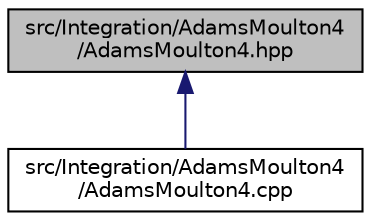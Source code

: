 digraph "src/Integration/AdamsMoulton4/AdamsMoulton4.hpp"
{
 // LATEX_PDF_SIZE
  edge [fontname="Helvetica",fontsize="10",labelfontname="Helvetica",labelfontsize="10"];
  node [fontname="Helvetica",fontsize="10",shape=record];
  Node1 [label="src/Integration/AdamsMoulton4\l/AdamsMoulton4.hpp",height=0.2,width=0.4,color="black", fillcolor="grey75", style="filled", fontcolor="black",tooltip=" "];
  Node1 -> Node2 [dir="back",color="midnightblue",fontsize="10",style="solid",fontname="Helvetica"];
  Node2 [label="src/Integration/AdamsMoulton4\l/AdamsMoulton4.cpp",height=0.2,width=0.4,color="black", fillcolor="white", style="filled",URL="$AdamsMoulton4_8cpp.html",tooltip=" "];
}
